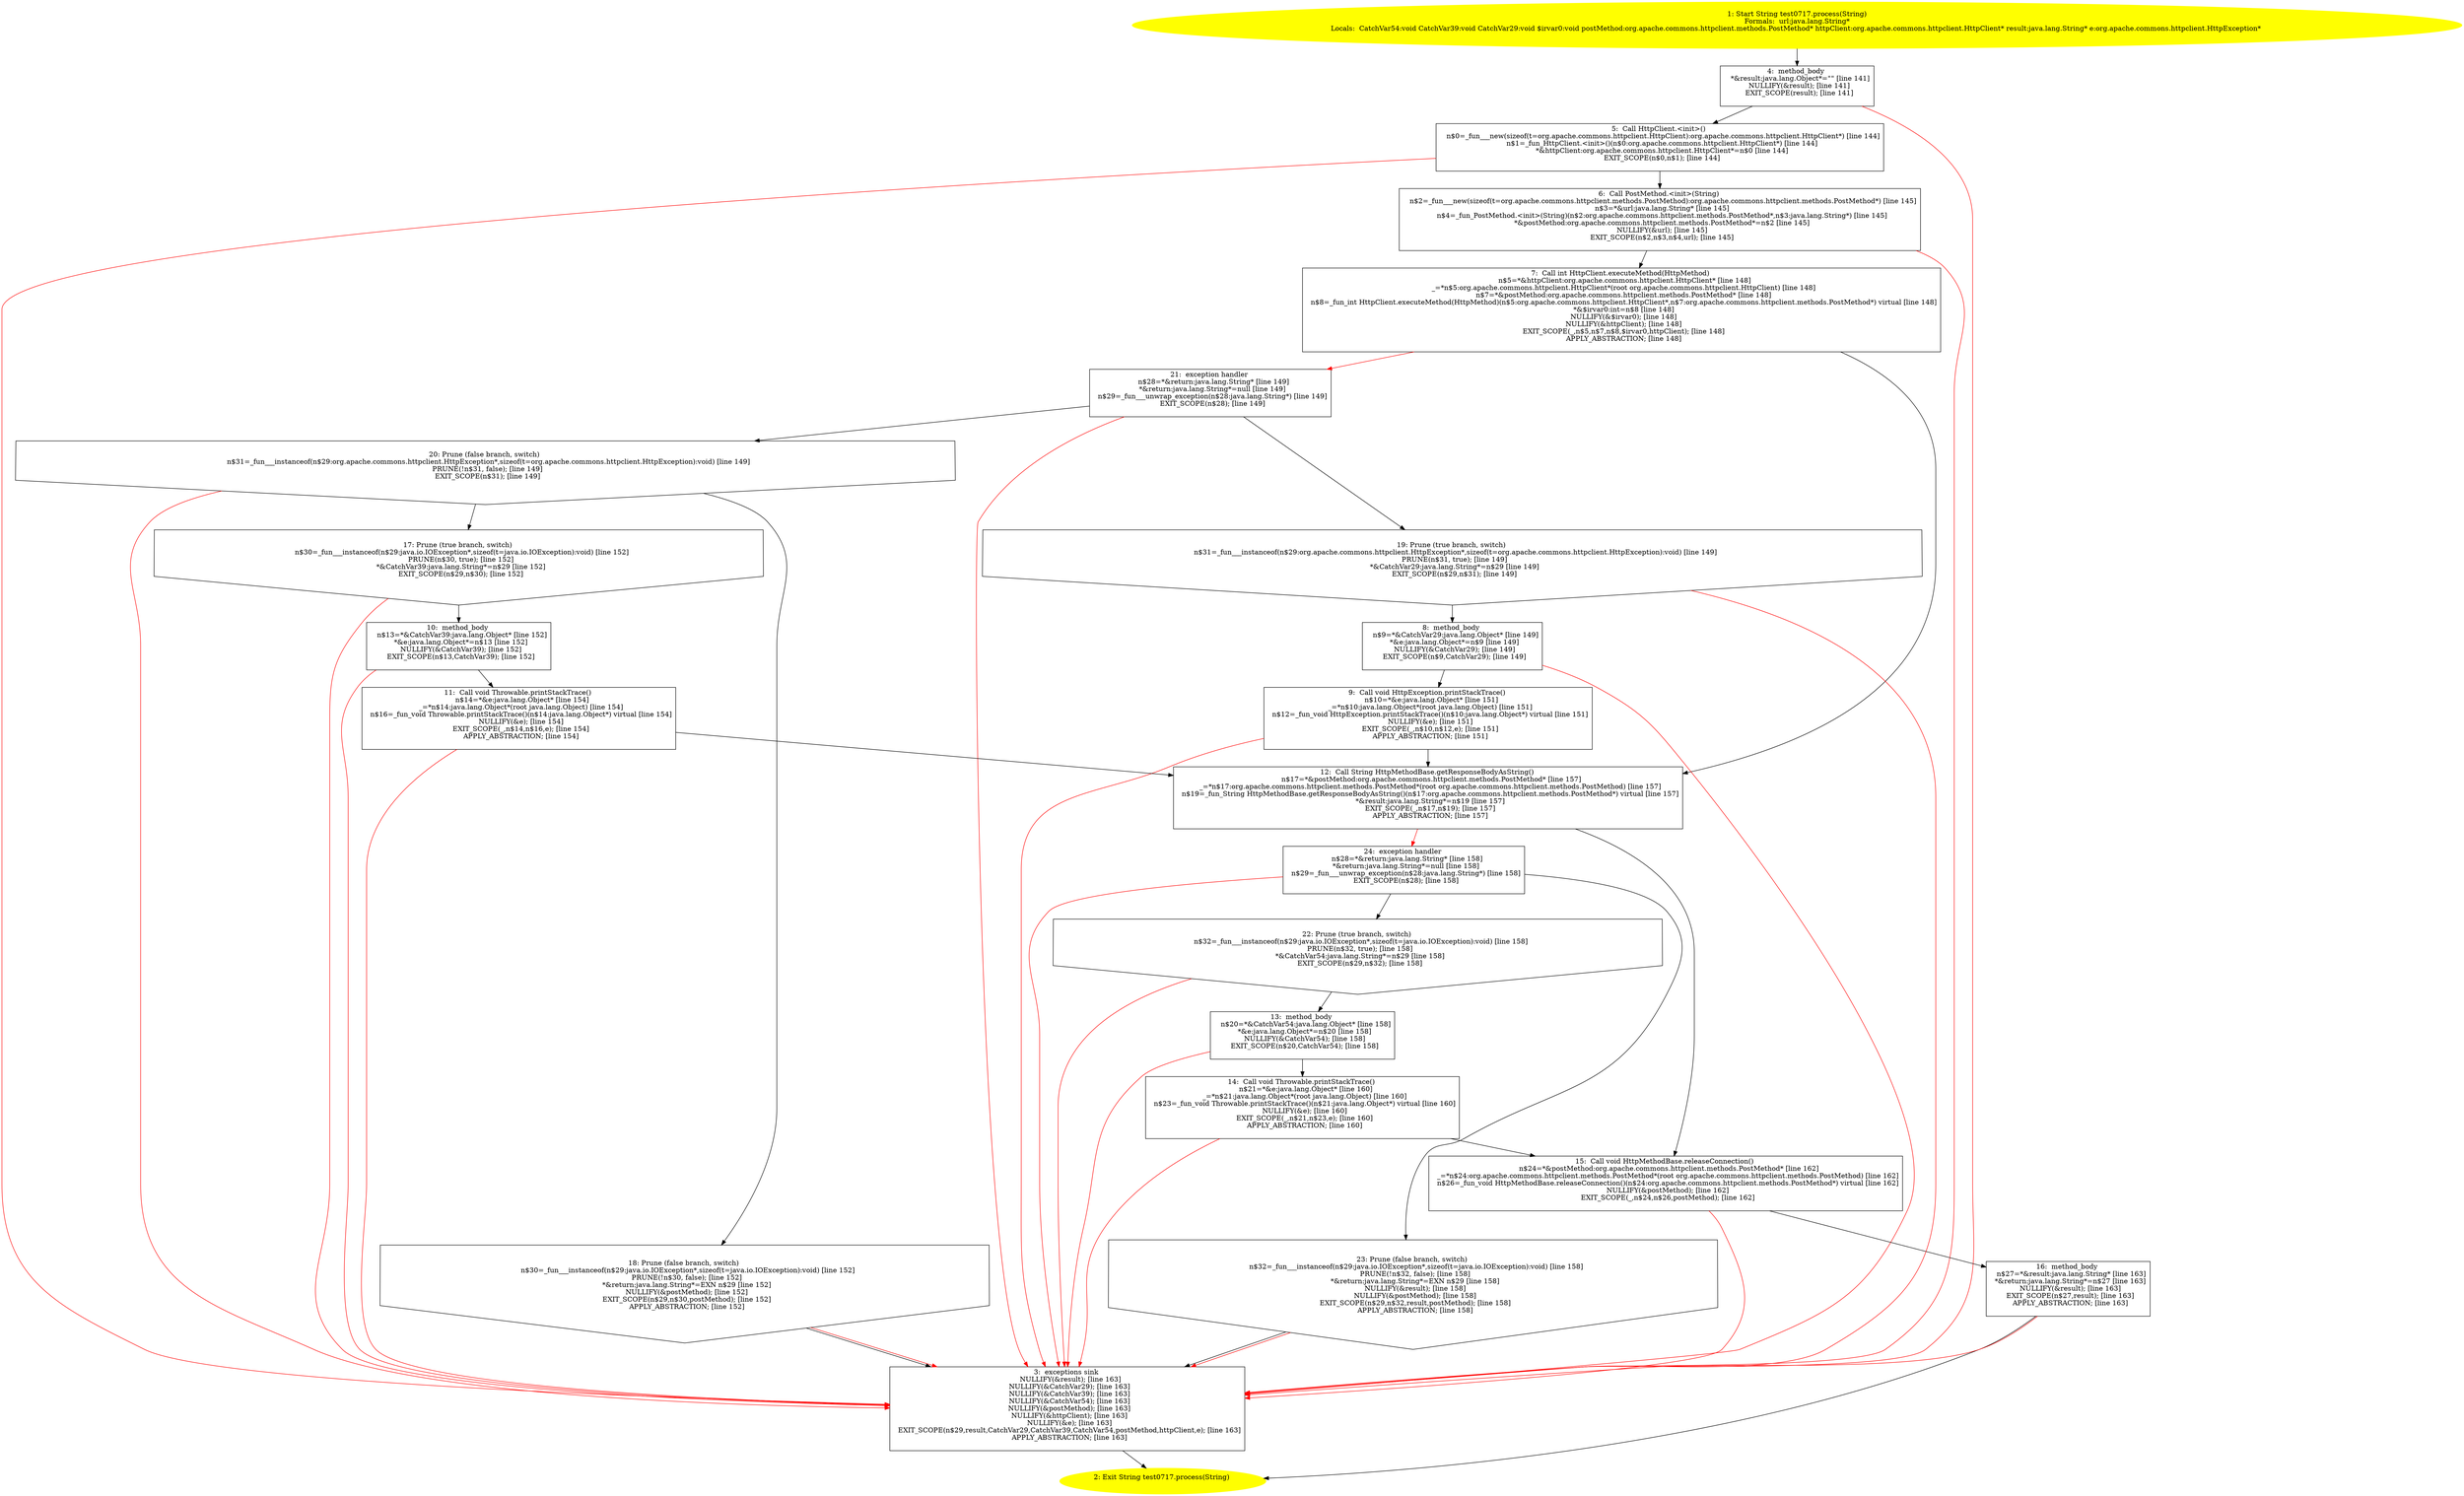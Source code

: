 /* @generated */
digraph cfg {
"com.dulishuo.test.test0717.process(java.lang.String):java.lang.String.073ba8562a264ab6688295cb7acb920a_1" [label="1: Start String test0717.process(String)\nFormals:  url:java.lang.String*\nLocals:  CatchVar54:void CatchVar39:void CatchVar29:void $irvar0:void postMethod:org.apache.commons.httpclient.methods.PostMethod* httpClient:org.apache.commons.httpclient.HttpClient* result:java.lang.String* e:org.apache.commons.httpclient.HttpException* \n  " color=yellow style=filled]
	

	 "com.dulishuo.test.test0717.process(java.lang.String):java.lang.String.073ba8562a264ab6688295cb7acb920a_1" -> "com.dulishuo.test.test0717.process(java.lang.String):java.lang.String.073ba8562a264ab6688295cb7acb920a_4" ;
"com.dulishuo.test.test0717.process(java.lang.String):java.lang.String.073ba8562a264ab6688295cb7acb920a_2" [label="2: Exit String test0717.process(String) \n  " color=yellow style=filled]
	

"com.dulishuo.test.test0717.process(java.lang.String):java.lang.String.073ba8562a264ab6688295cb7acb920a_3" [label="3:  exceptions sink \n   NULLIFY(&result); [line 163]\n  NULLIFY(&CatchVar29); [line 163]\n  NULLIFY(&CatchVar39); [line 163]\n  NULLIFY(&CatchVar54); [line 163]\n  NULLIFY(&postMethod); [line 163]\n  NULLIFY(&httpClient); [line 163]\n  NULLIFY(&e); [line 163]\n  EXIT_SCOPE(n$29,result,CatchVar29,CatchVar39,CatchVar54,postMethod,httpClient,e); [line 163]\n  APPLY_ABSTRACTION; [line 163]\n " shape="box"]
	

	 "com.dulishuo.test.test0717.process(java.lang.String):java.lang.String.073ba8562a264ab6688295cb7acb920a_3" -> "com.dulishuo.test.test0717.process(java.lang.String):java.lang.String.073ba8562a264ab6688295cb7acb920a_2" ;
"com.dulishuo.test.test0717.process(java.lang.String):java.lang.String.073ba8562a264ab6688295cb7acb920a_4" [label="4:  method_body \n   *&result:java.lang.Object*=\"\" [line 141]\n  NULLIFY(&result); [line 141]\n  EXIT_SCOPE(result); [line 141]\n " shape="box"]
	

	 "com.dulishuo.test.test0717.process(java.lang.String):java.lang.String.073ba8562a264ab6688295cb7acb920a_4" -> "com.dulishuo.test.test0717.process(java.lang.String):java.lang.String.073ba8562a264ab6688295cb7acb920a_5" ;
	 "com.dulishuo.test.test0717.process(java.lang.String):java.lang.String.073ba8562a264ab6688295cb7acb920a_4" -> "com.dulishuo.test.test0717.process(java.lang.String):java.lang.String.073ba8562a264ab6688295cb7acb920a_3" [color="red" ];
"com.dulishuo.test.test0717.process(java.lang.String):java.lang.String.073ba8562a264ab6688295cb7acb920a_5" [label="5:  Call HttpClient.<init>() \n   n$0=_fun___new(sizeof(t=org.apache.commons.httpclient.HttpClient):org.apache.commons.httpclient.HttpClient*) [line 144]\n  n$1=_fun_HttpClient.<init>()(n$0:org.apache.commons.httpclient.HttpClient*) [line 144]\n  *&httpClient:org.apache.commons.httpclient.HttpClient*=n$0 [line 144]\n  EXIT_SCOPE(n$0,n$1); [line 144]\n " shape="box"]
	

	 "com.dulishuo.test.test0717.process(java.lang.String):java.lang.String.073ba8562a264ab6688295cb7acb920a_5" -> "com.dulishuo.test.test0717.process(java.lang.String):java.lang.String.073ba8562a264ab6688295cb7acb920a_6" ;
	 "com.dulishuo.test.test0717.process(java.lang.String):java.lang.String.073ba8562a264ab6688295cb7acb920a_5" -> "com.dulishuo.test.test0717.process(java.lang.String):java.lang.String.073ba8562a264ab6688295cb7acb920a_3" [color="red" ];
"com.dulishuo.test.test0717.process(java.lang.String):java.lang.String.073ba8562a264ab6688295cb7acb920a_6" [label="6:  Call PostMethod.<init>(String) \n   n$2=_fun___new(sizeof(t=org.apache.commons.httpclient.methods.PostMethod):org.apache.commons.httpclient.methods.PostMethod*) [line 145]\n  n$3=*&url:java.lang.String* [line 145]\n  n$4=_fun_PostMethod.<init>(String)(n$2:org.apache.commons.httpclient.methods.PostMethod*,n$3:java.lang.String*) [line 145]\n  *&postMethod:org.apache.commons.httpclient.methods.PostMethod*=n$2 [line 145]\n  NULLIFY(&url); [line 145]\n  EXIT_SCOPE(n$2,n$3,n$4,url); [line 145]\n " shape="box"]
	

	 "com.dulishuo.test.test0717.process(java.lang.String):java.lang.String.073ba8562a264ab6688295cb7acb920a_6" -> "com.dulishuo.test.test0717.process(java.lang.String):java.lang.String.073ba8562a264ab6688295cb7acb920a_7" ;
	 "com.dulishuo.test.test0717.process(java.lang.String):java.lang.String.073ba8562a264ab6688295cb7acb920a_6" -> "com.dulishuo.test.test0717.process(java.lang.String):java.lang.String.073ba8562a264ab6688295cb7acb920a_3" [color="red" ];
"com.dulishuo.test.test0717.process(java.lang.String):java.lang.String.073ba8562a264ab6688295cb7acb920a_7" [label="7:  Call int HttpClient.executeMethod(HttpMethod) \n   n$5=*&httpClient:org.apache.commons.httpclient.HttpClient* [line 148]\n  _=*n$5:org.apache.commons.httpclient.HttpClient*(root org.apache.commons.httpclient.HttpClient) [line 148]\n  n$7=*&postMethod:org.apache.commons.httpclient.methods.PostMethod* [line 148]\n  n$8=_fun_int HttpClient.executeMethod(HttpMethod)(n$5:org.apache.commons.httpclient.HttpClient*,n$7:org.apache.commons.httpclient.methods.PostMethod*) virtual [line 148]\n  *&$irvar0:int=n$8 [line 148]\n  NULLIFY(&$irvar0); [line 148]\n  NULLIFY(&httpClient); [line 148]\n  EXIT_SCOPE(_,n$5,n$7,n$8,$irvar0,httpClient); [line 148]\n  APPLY_ABSTRACTION; [line 148]\n " shape="box"]
	

	 "com.dulishuo.test.test0717.process(java.lang.String):java.lang.String.073ba8562a264ab6688295cb7acb920a_7" -> "com.dulishuo.test.test0717.process(java.lang.String):java.lang.String.073ba8562a264ab6688295cb7acb920a_12" ;
	 "com.dulishuo.test.test0717.process(java.lang.String):java.lang.String.073ba8562a264ab6688295cb7acb920a_7" -> "com.dulishuo.test.test0717.process(java.lang.String):java.lang.String.073ba8562a264ab6688295cb7acb920a_21" [color="red" ];
"com.dulishuo.test.test0717.process(java.lang.String):java.lang.String.073ba8562a264ab6688295cb7acb920a_8" [label="8:  method_body \n   n$9=*&CatchVar29:java.lang.Object* [line 149]\n  *&e:java.lang.Object*=n$9 [line 149]\n  NULLIFY(&CatchVar29); [line 149]\n  EXIT_SCOPE(n$9,CatchVar29); [line 149]\n " shape="box"]
	

	 "com.dulishuo.test.test0717.process(java.lang.String):java.lang.String.073ba8562a264ab6688295cb7acb920a_8" -> "com.dulishuo.test.test0717.process(java.lang.String):java.lang.String.073ba8562a264ab6688295cb7acb920a_9" ;
	 "com.dulishuo.test.test0717.process(java.lang.String):java.lang.String.073ba8562a264ab6688295cb7acb920a_8" -> "com.dulishuo.test.test0717.process(java.lang.String):java.lang.String.073ba8562a264ab6688295cb7acb920a_3" [color="red" ];
"com.dulishuo.test.test0717.process(java.lang.String):java.lang.String.073ba8562a264ab6688295cb7acb920a_9" [label="9:  Call void HttpException.printStackTrace() \n   n$10=*&e:java.lang.Object* [line 151]\n  _=*n$10:java.lang.Object*(root java.lang.Object) [line 151]\n  n$12=_fun_void HttpException.printStackTrace()(n$10:java.lang.Object*) virtual [line 151]\n  NULLIFY(&e); [line 151]\n  EXIT_SCOPE(_,n$10,n$12,e); [line 151]\n  APPLY_ABSTRACTION; [line 151]\n " shape="box"]
	

	 "com.dulishuo.test.test0717.process(java.lang.String):java.lang.String.073ba8562a264ab6688295cb7acb920a_9" -> "com.dulishuo.test.test0717.process(java.lang.String):java.lang.String.073ba8562a264ab6688295cb7acb920a_12" ;
	 "com.dulishuo.test.test0717.process(java.lang.String):java.lang.String.073ba8562a264ab6688295cb7acb920a_9" -> "com.dulishuo.test.test0717.process(java.lang.String):java.lang.String.073ba8562a264ab6688295cb7acb920a_3" [color="red" ];
"com.dulishuo.test.test0717.process(java.lang.String):java.lang.String.073ba8562a264ab6688295cb7acb920a_10" [label="10:  method_body \n   n$13=*&CatchVar39:java.lang.Object* [line 152]\n  *&e:java.lang.Object*=n$13 [line 152]\n  NULLIFY(&CatchVar39); [line 152]\n  EXIT_SCOPE(n$13,CatchVar39); [line 152]\n " shape="box"]
	

	 "com.dulishuo.test.test0717.process(java.lang.String):java.lang.String.073ba8562a264ab6688295cb7acb920a_10" -> "com.dulishuo.test.test0717.process(java.lang.String):java.lang.String.073ba8562a264ab6688295cb7acb920a_11" ;
	 "com.dulishuo.test.test0717.process(java.lang.String):java.lang.String.073ba8562a264ab6688295cb7acb920a_10" -> "com.dulishuo.test.test0717.process(java.lang.String):java.lang.String.073ba8562a264ab6688295cb7acb920a_3" [color="red" ];
"com.dulishuo.test.test0717.process(java.lang.String):java.lang.String.073ba8562a264ab6688295cb7acb920a_11" [label="11:  Call void Throwable.printStackTrace() \n   n$14=*&e:java.lang.Object* [line 154]\n  _=*n$14:java.lang.Object*(root java.lang.Object) [line 154]\n  n$16=_fun_void Throwable.printStackTrace()(n$14:java.lang.Object*) virtual [line 154]\n  NULLIFY(&e); [line 154]\n  EXIT_SCOPE(_,n$14,n$16,e); [line 154]\n  APPLY_ABSTRACTION; [line 154]\n " shape="box"]
	

	 "com.dulishuo.test.test0717.process(java.lang.String):java.lang.String.073ba8562a264ab6688295cb7acb920a_11" -> "com.dulishuo.test.test0717.process(java.lang.String):java.lang.String.073ba8562a264ab6688295cb7acb920a_12" ;
	 "com.dulishuo.test.test0717.process(java.lang.String):java.lang.String.073ba8562a264ab6688295cb7acb920a_11" -> "com.dulishuo.test.test0717.process(java.lang.String):java.lang.String.073ba8562a264ab6688295cb7acb920a_3" [color="red" ];
"com.dulishuo.test.test0717.process(java.lang.String):java.lang.String.073ba8562a264ab6688295cb7acb920a_12" [label="12:  Call String HttpMethodBase.getResponseBodyAsString() \n   n$17=*&postMethod:org.apache.commons.httpclient.methods.PostMethod* [line 157]\n  _=*n$17:org.apache.commons.httpclient.methods.PostMethod*(root org.apache.commons.httpclient.methods.PostMethod) [line 157]\n  n$19=_fun_String HttpMethodBase.getResponseBodyAsString()(n$17:org.apache.commons.httpclient.methods.PostMethod*) virtual [line 157]\n  *&result:java.lang.String*=n$19 [line 157]\n  EXIT_SCOPE(_,n$17,n$19); [line 157]\n  APPLY_ABSTRACTION; [line 157]\n " shape="box"]
	

	 "com.dulishuo.test.test0717.process(java.lang.String):java.lang.String.073ba8562a264ab6688295cb7acb920a_12" -> "com.dulishuo.test.test0717.process(java.lang.String):java.lang.String.073ba8562a264ab6688295cb7acb920a_15" ;
	 "com.dulishuo.test.test0717.process(java.lang.String):java.lang.String.073ba8562a264ab6688295cb7acb920a_12" -> "com.dulishuo.test.test0717.process(java.lang.String):java.lang.String.073ba8562a264ab6688295cb7acb920a_24" [color="red" ];
"com.dulishuo.test.test0717.process(java.lang.String):java.lang.String.073ba8562a264ab6688295cb7acb920a_13" [label="13:  method_body \n   n$20=*&CatchVar54:java.lang.Object* [line 158]\n  *&e:java.lang.Object*=n$20 [line 158]\n  NULLIFY(&CatchVar54); [line 158]\n  EXIT_SCOPE(n$20,CatchVar54); [line 158]\n " shape="box"]
	

	 "com.dulishuo.test.test0717.process(java.lang.String):java.lang.String.073ba8562a264ab6688295cb7acb920a_13" -> "com.dulishuo.test.test0717.process(java.lang.String):java.lang.String.073ba8562a264ab6688295cb7acb920a_14" ;
	 "com.dulishuo.test.test0717.process(java.lang.String):java.lang.String.073ba8562a264ab6688295cb7acb920a_13" -> "com.dulishuo.test.test0717.process(java.lang.String):java.lang.String.073ba8562a264ab6688295cb7acb920a_3" [color="red" ];
"com.dulishuo.test.test0717.process(java.lang.String):java.lang.String.073ba8562a264ab6688295cb7acb920a_14" [label="14:  Call void Throwable.printStackTrace() \n   n$21=*&e:java.lang.Object* [line 160]\n  _=*n$21:java.lang.Object*(root java.lang.Object) [line 160]\n  n$23=_fun_void Throwable.printStackTrace()(n$21:java.lang.Object*) virtual [line 160]\n  NULLIFY(&e); [line 160]\n  EXIT_SCOPE(_,n$21,n$23,e); [line 160]\n  APPLY_ABSTRACTION; [line 160]\n " shape="box"]
	

	 "com.dulishuo.test.test0717.process(java.lang.String):java.lang.String.073ba8562a264ab6688295cb7acb920a_14" -> "com.dulishuo.test.test0717.process(java.lang.String):java.lang.String.073ba8562a264ab6688295cb7acb920a_15" ;
	 "com.dulishuo.test.test0717.process(java.lang.String):java.lang.String.073ba8562a264ab6688295cb7acb920a_14" -> "com.dulishuo.test.test0717.process(java.lang.String):java.lang.String.073ba8562a264ab6688295cb7acb920a_3" [color="red" ];
"com.dulishuo.test.test0717.process(java.lang.String):java.lang.String.073ba8562a264ab6688295cb7acb920a_15" [label="15:  Call void HttpMethodBase.releaseConnection() \n   n$24=*&postMethod:org.apache.commons.httpclient.methods.PostMethod* [line 162]\n  _=*n$24:org.apache.commons.httpclient.methods.PostMethod*(root org.apache.commons.httpclient.methods.PostMethod) [line 162]\n  n$26=_fun_void HttpMethodBase.releaseConnection()(n$24:org.apache.commons.httpclient.methods.PostMethod*) virtual [line 162]\n  NULLIFY(&postMethod); [line 162]\n  EXIT_SCOPE(_,n$24,n$26,postMethod); [line 162]\n " shape="box"]
	

	 "com.dulishuo.test.test0717.process(java.lang.String):java.lang.String.073ba8562a264ab6688295cb7acb920a_15" -> "com.dulishuo.test.test0717.process(java.lang.String):java.lang.String.073ba8562a264ab6688295cb7acb920a_16" ;
	 "com.dulishuo.test.test0717.process(java.lang.String):java.lang.String.073ba8562a264ab6688295cb7acb920a_15" -> "com.dulishuo.test.test0717.process(java.lang.String):java.lang.String.073ba8562a264ab6688295cb7acb920a_3" [color="red" ];
"com.dulishuo.test.test0717.process(java.lang.String):java.lang.String.073ba8562a264ab6688295cb7acb920a_16" [label="16:  method_body \n   n$27=*&result:java.lang.String* [line 163]\n  *&return:java.lang.String*=n$27 [line 163]\n  NULLIFY(&result); [line 163]\n  EXIT_SCOPE(n$27,result); [line 163]\n  APPLY_ABSTRACTION; [line 163]\n " shape="box"]
	

	 "com.dulishuo.test.test0717.process(java.lang.String):java.lang.String.073ba8562a264ab6688295cb7acb920a_16" -> "com.dulishuo.test.test0717.process(java.lang.String):java.lang.String.073ba8562a264ab6688295cb7acb920a_2" ;
	 "com.dulishuo.test.test0717.process(java.lang.String):java.lang.String.073ba8562a264ab6688295cb7acb920a_16" -> "com.dulishuo.test.test0717.process(java.lang.String):java.lang.String.073ba8562a264ab6688295cb7acb920a_3" [color="red" ];
"com.dulishuo.test.test0717.process(java.lang.String):java.lang.String.073ba8562a264ab6688295cb7acb920a_17" [label="17: Prune (true branch, switch) \n   n$30=_fun___instanceof(n$29:java.io.IOException*,sizeof(t=java.io.IOException):void) [line 152]\n  PRUNE(n$30, true); [line 152]\n  *&CatchVar39:java.lang.String*=n$29 [line 152]\n  EXIT_SCOPE(n$29,n$30); [line 152]\n " shape="invhouse"]
	

	 "com.dulishuo.test.test0717.process(java.lang.String):java.lang.String.073ba8562a264ab6688295cb7acb920a_17" -> "com.dulishuo.test.test0717.process(java.lang.String):java.lang.String.073ba8562a264ab6688295cb7acb920a_10" ;
	 "com.dulishuo.test.test0717.process(java.lang.String):java.lang.String.073ba8562a264ab6688295cb7acb920a_17" -> "com.dulishuo.test.test0717.process(java.lang.String):java.lang.String.073ba8562a264ab6688295cb7acb920a_3" [color="red" ];
"com.dulishuo.test.test0717.process(java.lang.String):java.lang.String.073ba8562a264ab6688295cb7acb920a_18" [label="18: Prune (false branch, switch) \n   n$30=_fun___instanceof(n$29:java.io.IOException*,sizeof(t=java.io.IOException):void) [line 152]\n  PRUNE(!n$30, false); [line 152]\n  *&return:java.lang.String*=EXN n$29 [line 152]\n  NULLIFY(&postMethod); [line 152]\n  EXIT_SCOPE(n$29,n$30,postMethod); [line 152]\n  APPLY_ABSTRACTION; [line 152]\n " shape="invhouse"]
	

	 "com.dulishuo.test.test0717.process(java.lang.String):java.lang.String.073ba8562a264ab6688295cb7acb920a_18" -> "com.dulishuo.test.test0717.process(java.lang.String):java.lang.String.073ba8562a264ab6688295cb7acb920a_3" ;
	 "com.dulishuo.test.test0717.process(java.lang.String):java.lang.String.073ba8562a264ab6688295cb7acb920a_18" -> "com.dulishuo.test.test0717.process(java.lang.String):java.lang.String.073ba8562a264ab6688295cb7acb920a_3" [color="red" ];
"com.dulishuo.test.test0717.process(java.lang.String):java.lang.String.073ba8562a264ab6688295cb7acb920a_19" [label="19: Prune (true branch, switch) \n   n$31=_fun___instanceof(n$29:org.apache.commons.httpclient.HttpException*,sizeof(t=org.apache.commons.httpclient.HttpException):void) [line 149]\n  PRUNE(n$31, true); [line 149]\n  *&CatchVar29:java.lang.String*=n$29 [line 149]\n  EXIT_SCOPE(n$29,n$31); [line 149]\n " shape="invhouse"]
	

	 "com.dulishuo.test.test0717.process(java.lang.String):java.lang.String.073ba8562a264ab6688295cb7acb920a_19" -> "com.dulishuo.test.test0717.process(java.lang.String):java.lang.String.073ba8562a264ab6688295cb7acb920a_8" ;
	 "com.dulishuo.test.test0717.process(java.lang.String):java.lang.String.073ba8562a264ab6688295cb7acb920a_19" -> "com.dulishuo.test.test0717.process(java.lang.String):java.lang.String.073ba8562a264ab6688295cb7acb920a_3" [color="red" ];
"com.dulishuo.test.test0717.process(java.lang.String):java.lang.String.073ba8562a264ab6688295cb7acb920a_20" [label="20: Prune (false branch, switch) \n   n$31=_fun___instanceof(n$29:org.apache.commons.httpclient.HttpException*,sizeof(t=org.apache.commons.httpclient.HttpException):void) [line 149]\n  PRUNE(!n$31, false); [line 149]\n  EXIT_SCOPE(n$31); [line 149]\n " shape="invhouse"]
	

	 "com.dulishuo.test.test0717.process(java.lang.String):java.lang.String.073ba8562a264ab6688295cb7acb920a_20" -> "com.dulishuo.test.test0717.process(java.lang.String):java.lang.String.073ba8562a264ab6688295cb7acb920a_17" ;
	 "com.dulishuo.test.test0717.process(java.lang.String):java.lang.String.073ba8562a264ab6688295cb7acb920a_20" -> "com.dulishuo.test.test0717.process(java.lang.String):java.lang.String.073ba8562a264ab6688295cb7acb920a_18" ;
	 "com.dulishuo.test.test0717.process(java.lang.String):java.lang.String.073ba8562a264ab6688295cb7acb920a_20" -> "com.dulishuo.test.test0717.process(java.lang.String):java.lang.String.073ba8562a264ab6688295cb7acb920a_3" [color="red" ];
"com.dulishuo.test.test0717.process(java.lang.String):java.lang.String.073ba8562a264ab6688295cb7acb920a_21" [label="21:  exception handler \n   n$28=*&return:java.lang.String* [line 149]\n  *&return:java.lang.String*=null [line 149]\n  n$29=_fun___unwrap_exception(n$28:java.lang.String*) [line 149]\n  EXIT_SCOPE(n$28); [line 149]\n " shape="box"]
	

	 "com.dulishuo.test.test0717.process(java.lang.String):java.lang.String.073ba8562a264ab6688295cb7acb920a_21" -> "com.dulishuo.test.test0717.process(java.lang.String):java.lang.String.073ba8562a264ab6688295cb7acb920a_19" ;
	 "com.dulishuo.test.test0717.process(java.lang.String):java.lang.String.073ba8562a264ab6688295cb7acb920a_21" -> "com.dulishuo.test.test0717.process(java.lang.String):java.lang.String.073ba8562a264ab6688295cb7acb920a_20" ;
	 "com.dulishuo.test.test0717.process(java.lang.String):java.lang.String.073ba8562a264ab6688295cb7acb920a_21" -> "com.dulishuo.test.test0717.process(java.lang.String):java.lang.String.073ba8562a264ab6688295cb7acb920a_3" [color="red" ];
"com.dulishuo.test.test0717.process(java.lang.String):java.lang.String.073ba8562a264ab6688295cb7acb920a_22" [label="22: Prune (true branch, switch) \n   n$32=_fun___instanceof(n$29:java.io.IOException*,sizeof(t=java.io.IOException):void) [line 158]\n  PRUNE(n$32, true); [line 158]\n  *&CatchVar54:java.lang.String*=n$29 [line 158]\n  EXIT_SCOPE(n$29,n$32); [line 158]\n " shape="invhouse"]
	

	 "com.dulishuo.test.test0717.process(java.lang.String):java.lang.String.073ba8562a264ab6688295cb7acb920a_22" -> "com.dulishuo.test.test0717.process(java.lang.String):java.lang.String.073ba8562a264ab6688295cb7acb920a_13" ;
	 "com.dulishuo.test.test0717.process(java.lang.String):java.lang.String.073ba8562a264ab6688295cb7acb920a_22" -> "com.dulishuo.test.test0717.process(java.lang.String):java.lang.String.073ba8562a264ab6688295cb7acb920a_3" [color="red" ];
"com.dulishuo.test.test0717.process(java.lang.String):java.lang.String.073ba8562a264ab6688295cb7acb920a_23" [label="23: Prune (false branch, switch) \n   n$32=_fun___instanceof(n$29:java.io.IOException*,sizeof(t=java.io.IOException):void) [line 158]\n  PRUNE(!n$32, false); [line 158]\n  *&return:java.lang.String*=EXN n$29 [line 158]\n  NULLIFY(&result); [line 158]\n  NULLIFY(&postMethod); [line 158]\n  EXIT_SCOPE(n$29,n$32,result,postMethod); [line 158]\n  APPLY_ABSTRACTION; [line 158]\n " shape="invhouse"]
	

	 "com.dulishuo.test.test0717.process(java.lang.String):java.lang.String.073ba8562a264ab6688295cb7acb920a_23" -> "com.dulishuo.test.test0717.process(java.lang.String):java.lang.String.073ba8562a264ab6688295cb7acb920a_3" ;
	 "com.dulishuo.test.test0717.process(java.lang.String):java.lang.String.073ba8562a264ab6688295cb7acb920a_23" -> "com.dulishuo.test.test0717.process(java.lang.String):java.lang.String.073ba8562a264ab6688295cb7acb920a_3" [color="red" ];
"com.dulishuo.test.test0717.process(java.lang.String):java.lang.String.073ba8562a264ab6688295cb7acb920a_24" [label="24:  exception handler \n   n$28=*&return:java.lang.String* [line 158]\n  *&return:java.lang.String*=null [line 158]\n  n$29=_fun___unwrap_exception(n$28:java.lang.String*) [line 158]\n  EXIT_SCOPE(n$28); [line 158]\n " shape="box"]
	

	 "com.dulishuo.test.test0717.process(java.lang.String):java.lang.String.073ba8562a264ab6688295cb7acb920a_24" -> "com.dulishuo.test.test0717.process(java.lang.String):java.lang.String.073ba8562a264ab6688295cb7acb920a_22" ;
	 "com.dulishuo.test.test0717.process(java.lang.String):java.lang.String.073ba8562a264ab6688295cb7acb920a_24" -> "com.dulishuo.test.test0717.process(java.lang.String):java.lang.String.073ba8562a264ab6688295cb7acb920a_23" ;
	 "com.dulishuo.test.test0717.process(java.lang.String):java.lang.String.073ba8562a264ab6688295cb7acb920a_24" -> "com.dulishuo.test.test0717.process(java.lang.String):java.lang.String.073ba8562a264ab6688295cb7acb920a_3" [color="red" ];
}

